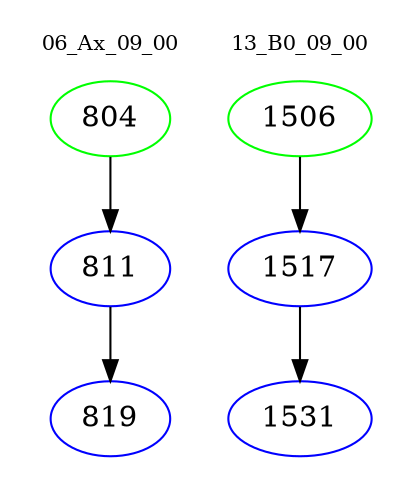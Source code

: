digraph{
subgraph cluster_0 {
color = white
label = "06_Ax_09_00";
fontsize=10;
T0_804 [label="804", color="green"]
T0_804 -> T0_811 [color="black"]
T0_811 [label="811", color="blue"]
T0_811 -> T0_819 [color="black"]
T0_819 [label="819", color="blue"]
}
subgraph cluster_1 {
color = white
label = "13_B0_09_00";
fontsize=10;
T1_1506 [label="1506", color="green"]
T1_1506 -> T1_1517 [color="black"]
T1_1517 [label="1517", color="blue"]
T1_1517 -> T1_1531 [color="black"]
T1_1531 [label="1531", color="blue"]
}
}
